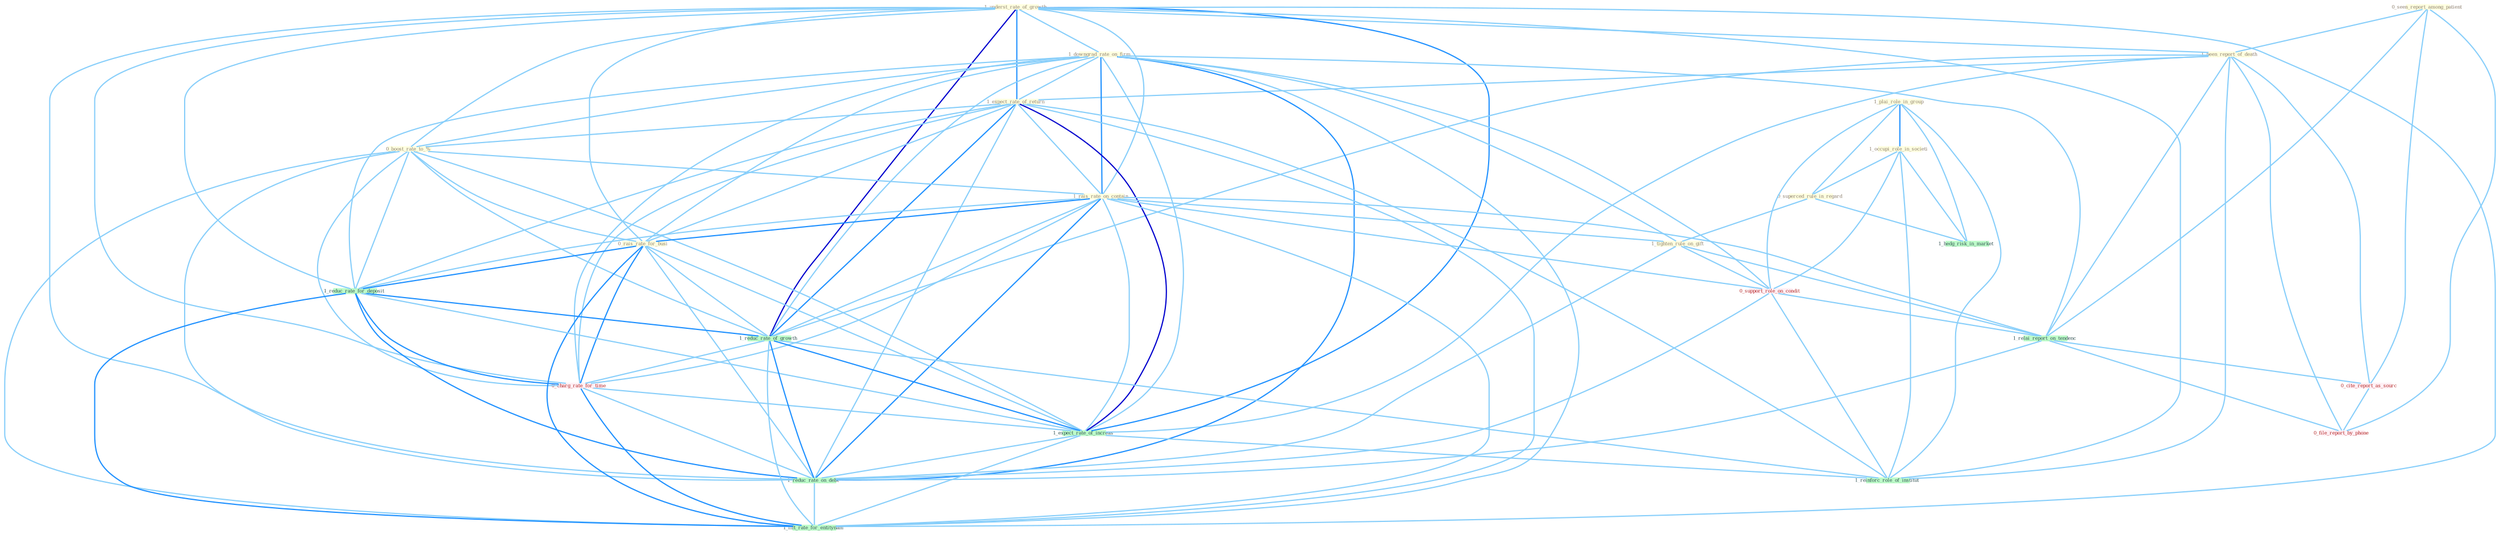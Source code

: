 Graph G{ 
    node
    [shape=polygon,style=filled,width=.5,height=.06,color="#BDFCC9",fixedsize=true,fontsize=4,
    fontcolor="#2f4f4f"];
    {node
    [color="#ffffe0", fontcolor="#8b7d6b"] "1_underst_rate_of_growth " "0_seen_report_among_patient " "1_plai_role_in_group " "1_occupi_role_in_societi " "0_superced_rule_in_regard " "1_been_report_of_death " "1_downgrad_rate_on_firm " "1_expect_rate_of_return " "0_boost_rate_to_% " "1_rais_rate_on_contain " "0_rais_rate_for_busi " "1_tighten_rule_on_gift "}
{node [color="#fff0f5", fontcolor="#b22222"] "0_support_role_on_condit " "0_cite_report_as_sourc " "0_file_report_by_phone " "0_charg_rate_for_time "}
edge [color="#B0E2FF"];

	"1_underst_rate_of_growth " -- "1_been_report_of_death " [w="1", color="#87cefa" ];
	"1_underst_rate_of_growth " -- "1_downgrad_rate_on_firm " [w="1", color="#87cefa" ];
	"1_underst_rate_of_growth " -- "1_expect_rate_of_return " [w="2", color="#1e90ff" , len=0.8];
	"1_underst_rate_of_growth " -- "0_boost_rate_to_% " [w="1", color="#87cefa" ];
	"1_underst_rate_of_growth " -- "1_rais_rate_on_contain " [w="1", color="#87cefa" ];
	"1_underst_rate_of_growth " -- "0_rais_rate_for_busi " [w="1", color="#87cefa" ];
	"1_underst_rate_of_growth " -- "1_reduc_rate_for_deposit " [w="1", color="#87cefa" ];
	"1_underst_rate_of_growth " -- "1_reduc_rate_of_growth " [w="3", color="#0000cd" , len=0.6];
	"1_underst_rate_of_growth " -- "0_charg_rate_for_time " [w="1", color="#87cefa" ];
	"1_underst_rate_of_growth " -- "1_expect_rate_of_increas " [w="2", color="#1e90ff" , len=0.8];
	"1_underst_rate_of_growth " -- "1_reduc_rate_on_debt " [w="1", color="#87cefa" ];
	"1_underst_rate_of_growth " -- "1_reinforc_role_of_institut " [w="1", color="#87cefa" ];
	"1_underst_rate_of_growth " -- "1_lift_rate_for_entitynam " [w="1", color="#87cefa" ];
	"0_seen_report_among_patient " -- "1_been_report_of_death " [w="1", color="#87cefa" ];
	"0_seen_report_among_patient " -- "1_relai_report_on_tendenc " [w="1", color="#87cefa" ];
	"0_seen_report_among_patient " -- "0_cite_report_as_sourc " [w="1", color="#87cefa" ];
	"0_seen_report_among_patient " -- "0_file_report_by_phone " [w="1", color="#87cefa" ];
	"1_plai_role_in_group " -- "1_occupi_role_in_societi " [w="2", color="#1e90ff" , len=0.8];
	"1_plai_role_in_group " -- "0_superced_rule_in_regard " [w="1", color="#87cefa" ];
	"1_plai_role_in_group " -- "0_support_role_on_condit " [w="1", color="#87cefa" ];
	"1_plai_role_in_group " -- "1_reinforc_role_of_institut " [w="1", color="#87cefa" ];
	"1_plai_role_in_group " -- "1_hedg_risk_in_market " [w="1", color="#87cefa" ];
	"1_occupi_role_in_societi " -- "0_superced_rule_in_regard " [w="1", color="#87cefa" ];
	"1_occupi_role_in_societi " -- "0_support_role_on_condit " [w="1", color="#87cefa" ];
	"1_occupi_role_in_societi " -- "1_reinforc_role_of_institut " [w="1", color="#87cefa" ];
	"1_occupi_role_in_societi " -- "1_hedg_risk_in_market " [w="1", color="#87cefa" ];
	"0_superced_rule_in_regard " -- "1_tighten_rule_on_gift " [w="1", color="#87cefa" ];
	"0_superced_rule_in_regard " -- "1_hedg_risk_in_market " [w="1", color="#87cefa" ];
	"1_been_report_of_death " -- "1_expect_rate_of_return " [w="1", color="#87cefa" ];
	"1_been_report_of_death " -- "1_relai_report_on_tendenc " [w="1", color="#87cefa" ];
	"1_been_report_of_death " -- "0_cite_report_as_sourc " [w="1", color="#87cefa" ];
	"1_been_report_of_death " -- "1_reduc_rate_of_growth " [w="1", color="#87cefa" ];
	"1_been_report_of_death " -- "0_file_report_by_phone " [w="1", color="#87cefa" ];
	"1_been_report_of_death " -- "1_expect_rate_of_increas " [w="1", color="#87cefa" ];
	"1_been_report_of_death " -- "1_reinforc_role_of_institut " [w="1", color="#87cefa" ];
	"1_downgrad_rate_on_firm " -- "1_expect_rate_of_return " [w="1", color="#87cefa" ];
	"1_downgrad_rate_on_firm " -- "0_boost_rate_to_% " [w="1", color="#87cefa" ];
	"1_downgrad_rate_on_firm " -- "1_rais_rate_on_contain " [w="2", color="#1e90ff" , len=0.8];
	"1_downgrad_rate_on_firm " -- "0_rais_rate_for_busi " [w="1", color="#87cefa" ];
	"1_downgrad_rate_on_firm " -- "1_tighten_rule_on_gift " [w="1", color="#87cefa" ];
	"1_downgrad_rate_on_firm " -- "1_reduc_rate_for_deposit " [w="1", color="#87cefa" ];
	"1_downgrad_rate_on_firm " -- "0_support_role_on_condit " [w="1", color="#87cefa" ];
	"1_downgrad_rate_on_firm " -- "1_relai_report_on_tendenc " [w="1", color="#87cefa" ];
	"1_downgrad_rate_on_firm " -- "1_reduc_rate_of_growth " [w="1", color="#87cefa" ];
	"1_downgrad_rate_on_firm " -- "0_charg_rate_for_time " [w="1", color="#87cefa" ];
	"1_downgrad_rate_on_firm " -- "1_expect_rate_of_increas " [w="1", color="#87cefa" ];
	"1_downgrad_rate_on_firm " -- "1_reduc_rate_on_debt " [w="2", color="#1e90ff" , len=0.8];
	"1_downgrad_rate_on_firm " -- "1_lift_rate_for_entitynam " [w="1", color="#87cefa" ];
	"1_expect_rate_of_return " -- "0_boost_rate_to_% " [w="1", color="#87cefa" ];
	"1_expect_rate_of_return " -- "1_rais_rate_on_contain " [w="1", color="#87cefa" ];
	"1_expect_rate_of_return " -- "0_rais_rate_for_busi " [w="1", color="#87cefa" ];
	"1_expect_rate_of_return " -- "1_reduc_rate_for_deposit " [w="1", color="#87cefa" ];
	"1_expect_rate_of_return " -- "1_reduc_rate_of_growth " [w="2", color="#1e90ff" , len=0.8];
	"1_expect_rate_of_return " -- "0_charg_rate_for_time " [w="1", color="#87cefa" ];
	"1_expect_rate_of_return " -- "1_expect_rate_of_increas " [w="3", color="#0000cd" , len=0.6];
	"1_expect_rate_of_return " -- "1_reduc_rate_on_debt " [w="1", color="#87cefa" ];
	"1_expect_rate_of_return " -- "1_reinforc_role_of_institut " [w="1", color="#87cefa" ];
	"1_expect_rate_of_return " -- "1_lift_rate_for_entitynam " [w="1", color="#87cefa" ];
	"0_boost_rate_to_% " -- "1_rais_rate_on_contain " [w="1", color="#87cefa" ];
	"0_boost_rate_to_% " -- "0_rais_rate_for_busi " [w="1", color="#87cefa" ];
	"0_boost_rate_to_% " -- "1_reduc_rate_for_deposit " [w="1", color="#87cefa" ];
	"0_boost_rate_to_% " -- "1_reduc_rate_of_growth " [w="1", color="#87cefa" ];
	"0_boost_rate_to_% " -- "0_charg_rate_for_time " [w="1", color="#87cefa" ];
	"0_boost_rate_to_% " -- "1_expect_rate_of_increas " [w="1", color="#87cefa" ];
	"0_boost_rate_to_% " -- "1_reduc_rate_on_debt " [w="1", color="#87cefa" ];
	"0_boost_rate_to_% " -- "1_lift_rate_for_entitynam " [w="1", color="#87cefa" ];
	"1_rais_rate_on_contain " -- "0_rais_rate_for_busi " [w="2", color="#1e90ff" , len=0.8];
	"1_rais_rate_on_contain " -- "1_tighten_rule_on_gift " [w="1", color="#87cefa" ];
	"1_rais_rate_on_contain " -- "1_reduc_rate_for_deposit " [w="1", color="#87cefa" ];
	"1_rais_rate_on_contain " -- "0_support_role_on_condit " [w="1", color="#87cefa" ];
	"1_rais_rate_on_contain " -- "1_relai_report_on_tendenc " [w="1", color="#87cefa" ];
	"1_rais_rate_on_contain " -- "1_reduc_rate_of_growth " [w="1", color="#87cefa" ];
	"1_rais_rate_on_contain " -- "0_charg_rate_for_time " [w="1", color="#87cefa" ];
	"1_rais_rate_on_contain " -- "1_expect_rate_of_increas " [w="1", color="#87cefa" ];
	"1_rais_rate_on_contain " -- "1_reduc_rate_on_debt " [w="2", color="#1e90ff" , len=0.8];
	"1_rais_rate_on_contain " -- "1_lift_rate_for_entitynam " [w="1", color="#87cefa" ];
	"0_rais_rate_for_busi " -- "1_reduc_rate_for_deposit " [w="2", color="#1e90ff" , len=0.8];
	"0_rais_rate_for_busi " -- "1_reduc_rate_of_growth " [w="1", color="#87cefa" ];
	"0_rais_rate_for_busi " -- "0_charg_rate_for_time " [w="2", color="#1e90ff" , len=0.8];
	"0_rais_rate_for_busi " -- "1_expect_rate_of_increas " [w="1", color="#87cefa" ];
	"0_rais_rate_for_busi " -- "1_reduc_rate_on_debt " [w="1", color="#87cefa" ];
	"0_rais_rate_for_busi " -- "1_lift_rate_for_entitynam " [w="2", color="#1e90ff" , len=0.8];
	"1_tighten_rule_on_gift " -- "0_support_role_on_condit " [w="1", color="#87cefa" ];
	"1_tighten_rule_on_gift " -- "1_relai_report_on_tendenc " [w="1", color="#87cefa" ];
	"1_tighten_rule_on_gift " -- "1_reduc_rate_on_debt " [w="1", color="#87cefa" ];
	"1_reduc_rate_for_deposit " -- "1_reduc_rate_of_growth " [w="2", color="#1e90ff" , len=0.8];
	"1_reduc_rate_for_deposit " -- "0_charg_rate_for_time " [w="2", color="#1e90ff" , len=0.8];
	"1_reduc_rate_for_deposit " -- "1_expect_rate_of_increas " [w="1", color="#87cefa" ];
	"1_reduc_rate_for_deposit " -- "1_reduc_rate_on_debt " [w="2", color="#1e90ff" , len=0.8];
	"1_reduc_rate_for_deposit " -- "1_lift_rate_for_entitynam " [w="2", color="#1e90ff" , len=0.8];
	"0_support_role_on_condit " -- "1_relai_report_on_tendenc " [w="1", color="#87cefa" ];
	"0_support_role_on_condit " -- "1_reduc_rate_on_debt " [w="1", color="#87cefa" ];
	"0_support_role_on_condit " -- "1_reinforc_role_of_institut " [w="1", color="#87cefa" ];
	"1_relai_report_on_tendenc " -- "0_cite_report_as_sourc " [w="1", color="#87cefa" ];
	"1_relai_report_on_tendenc " -- "0_file_report_by_phone " [w="1", color="#87cefa" ];
	"1_relai_report_on_tendenc " -- "1_reduc_rate_on_debt " [w="1", color="#87cefa" ];
	"0_cite_report_as_sourc " -- "0_file_report_by_phone " [w="1", color="#87cefa" ];
	"1_reduc_rate_of_growth " -- "0_charg_rate_for_time " [w="1", color="#87cefa" ];
	"1_reduc_rate_of_growth " -- "1_expect_rate_of_increas " [w="2", color="#1e90ff" , len=0.8];
	"1_reduc_rate_of_growth " -- "1_reduc_rate_on_debt " [w="2", color="#1e90ff" , len=0.8];
	"1_reduc_rate_of_growth " -- "1_reinforc_role_of_institut " [w="1", color="#87cefa" ];
	"1_reduc_rate_of_growth " -- "1_lift_rate_for_entitynam " [w="1", color="#87cefa" ];
	"0_charg_rate_for_time " -- "1_expect_rate_of_increas " [w="1", color="#87cefa" ];
	"0_charg_rate_for_time " -- "1_reduc_rate_on_debt " [w="1", color="#87cefa" ];
	"0_charg_rate_for_time " -- "1_lift_rate_for_entitynam " [w="2", color="#1e90ff" , len=0.8];
	"1_expect_rate_of_increas " -- "1_reduc_rate_on_debt " [w="1", color="#87cefa" ];
	"1_expect_rate_of_increas " -- "1_reinforc_role_of_institut " [w="1", color="#87cefa" ];
	"1_expect_rate_of_increas " -- "1_lift_rate_for_entitynam " [w="1", color="#87cefa" ];
	"1_reduc_rate_on_debt " -- "1_lift_rate_for_entitynam " [w="1", color="#87cefa" ];
}